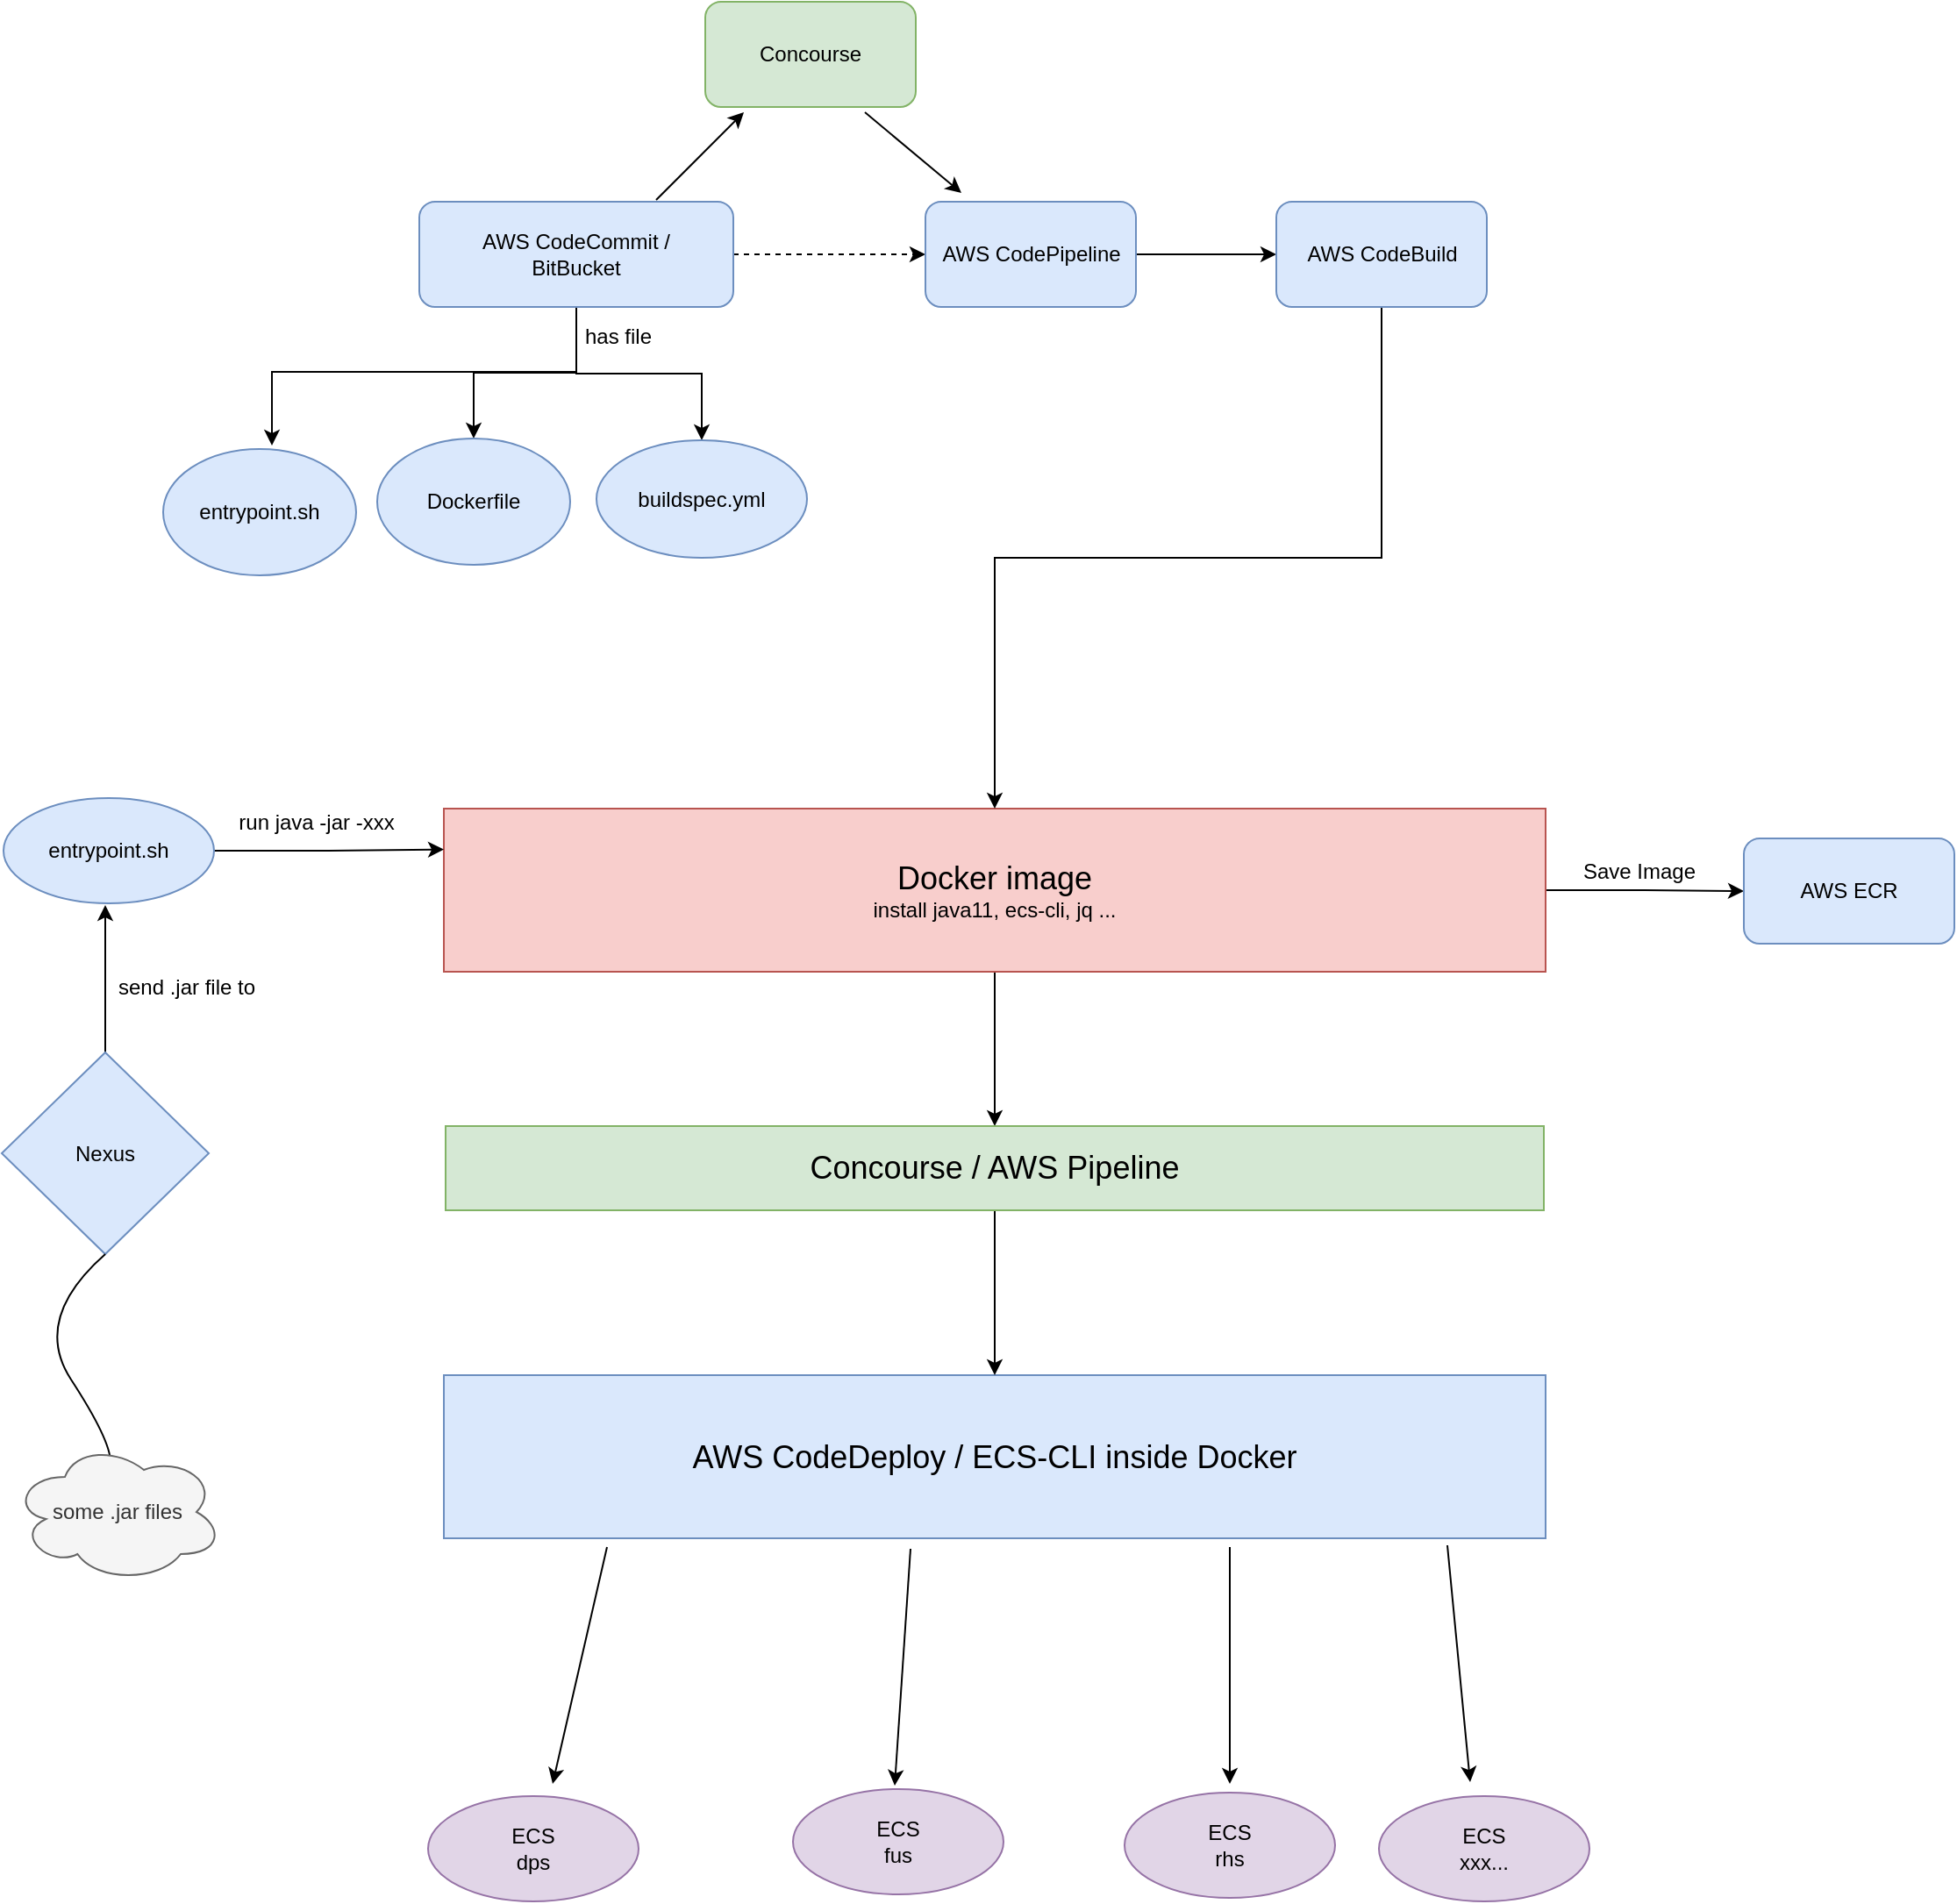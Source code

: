 <mxfile version="15.1.4" type="github">
  <diagram id="v5lT90WFvmj0IPNKoj7h" name="Page-1">
    <mxGraphModel dx="2228" dy="1304" grid="0" gridSize="10" guides="0" tooltips="0" connect="1" arrows="1" fold="1" page="0" pageScale="1" pageWidth="827" pageHeight="1169" math="0" shadow="0">
      <root>
        <mxCell id="0" />
        <mxCell id="1" parent="0" />
        <mxCell id="nxOyHm9exdvSJJ5YbCWH-77" style="edgeStyle=orthogonalEdgeStyle;rounded=0;orthogonalLoop=1;jettySize=auto;html=1;" edge="1" parent="1" source="nxOyHm9exdvSJJ5YbCWH-1" target="nxOyHm9exdvSJJ5YbCWH-75">
          <mxGeometry relative="1" as="geometry" />
        </mxCell>
        <mxCell id="nxOyHm9exdvSJJ5YbCWH-85" value="" style="edgeStyle=orthogonalEdgeStyle;rounded=0;orthogonalLoop=1;jettySize=auto;html=1;" edge="1" parent="1" source="nxOyHm9exdvSJJ5YbCWH-1" target="nxOyHm9exdvSJJ5YbCWH-84">
          <mxGeometry relative="1" as="geometry" />
        </mxCell>
        <mxCell id="nxOyHm9exdvSJJ5YbCWH-1" value="&lt;font style=&quot;font-size: 18px&quot;&gt;Docker image&lt;br&gt;&lt;/font&gt;install java11, ecs-cli, jq ..." style="rounded=0;whiteSpace=wrap;html=1;fillColor=#f8cecc;strokeColor=#b85450;" vertex="1" parent="1">
          <mxGeometry x="112" y="358" width="628" height="93" as="geometry" />
        </mxCell>
        <mxCell id="nxOyHm9exdvSJJ5YbCWH-3" value="ECS&lt;br&gt;dps" style="ellipse;whiteSpace=wrap;html=1;fillColor=#e1d5e7;strokeColor=#9673a6;" vertex="1" parent="1">
          <mxGeometry x="103" y="921" width="120" height="60" as="geometry" />
        </mxCell>
        <mxCell id="nxOyHm9exdvSJJ5YbCWH-7" value="ECS&lt;br&gt;fus" style="ellipse;whiteSpace=wrap;html=1;fillColor=#e1d5e7;strokeColor=#9673a6;" vertex="1" parent="1">
          <mxGeometry x="311" y="917" width="120" height="60" as="geometry" />
        </mxCell>
        <mxCell id="nxOyHm9exdvSJJ5YbCWH-8" value="ECS&lt;br&gt;rhs" style="ellipse;whiteSpace=wrap;html=1;fillColor=#e1d5e7;strokeColor=#9673a6;" vertex="1" parent="1">
          <mxGeometry x="500" y="919" width="120" height="60" as="geometry" />
        </mxCell>
        <mxCell id="nxOyHm9exdvSJJ5YbCWH-9" value="ECS&lt;br&gt;xxx..." style="ellipse;whiteSpace=wrap;html=1;fillColor=#e1d5e7;strokeColor=#9673a6;" vertex="1" parent="1">
          <mxGeometry x="645" y="921" width="120" height="60" as="geometry" />
        </mxCell>
        <mxCell id="nxOyHm9exdvSJJ5YbCWH-38" style="edgeStyle=orthogonalEdgeStyle;rounded=0;orthogonalLoop=1;jettySize=auto;html=1;" edge="1" parent="1" source="nxOyHm9exdvSJJ5YbCWH-11">
          <mxGeometry relative="1" as="geometry">
            <mxPoint x="-81" y="413" as="targetPoint" />
          </mxGeometry>
        </mxCell>
        <mxCell id="nxOyHm9exdvSJJ5YbCWH-11" value="Nexus" style="rhombus;whiteSpace=wrap;html=1;fillColor=#dae8fc;strokeColor=#6c8ebf;" vertex="1" parent="1">
          <mxGeometry x="-140" y="497" width="118" height="115" as="geometry" />
        </mxCell>
        <mxCell id="nxOyHm9exdvSJJ5YbCWH-23" value="" style="edgeStyle=orthogonalEdgeStyle;rounded=0;orthogonalLoop=1;jettySize=auto;html=1;" edge="1" parent="1" source="nxOyHm9exdvSJJ5YbCWH-15" target="nxOyHm9exdvSJJ5YbCWH-22">
          <mxGeometry relative="1" as="geometry" />
        </mxCell>
        <mxCell id="nxOyHm9exdvSJJ5YbCWH-31" value="" style="edgeStyle=orthogonalEdgeStyle;rounded=0;orthogonalLoop=1;jettySize=auto;html=1;" edge="1" parent="1" source="nxOyHm9exdvSJJ5YbCWH-15" target="nxOyHm9exdvSJJ5YbCWH-30">
          <mxGeometry relative="1" as="geometry" />
        </mxCell>
        <mxCell id="nxOyHm9exdvSJJ5YbCWH-45" value="" style="edgeStyle=orthogonalEdgeStyle;rounded=0;orthogonalLoop=1;jettySize=auto;html=1;dashed=1;" edge="1" parent="1" source="nxOyHm9exdvSJJ5YbCWH-15" target="nxOyHm9exdvSJJ5YbCWH-44">
          <mxGeometry relative="1" as="geometry" />
        </mxCell>
        <mxCell id="nxOyHm9exdvSJJ5YbCWH-66" style="edgeStyle=orthogonalEdgeStyle;rounded=0;orthogonalLoop=1;jettySize=auto;html=1;" edge="1" parent="1" source="nxOyHm9exdvSJJ5YbCWH-15">
          <mxGeometry relative="1" as="geometry">
            <mxPoint x="14" y="151" as="targetPoint" />
            <Array as="points">
              <mxPoint x="188" y="109" />
              <mxPoint x="14" y="109" />
            </Array>
          </mxGeometry>
        </mxCell>
        <mxCell id="nxOyHm9exdvSJJ5YbCWH-15" value="AWS CodeCommit /&lt;br&gt;BitBucket" style="rounded=1;whiteSpace=wrap;html=1;fillColor=#dae8fc;strokeColor=#6c8ebf;" vertex="1" parent="1">
          <mxGeometry x="98" y="12" width="179" height="60" as="geometry" />
        </mxCell>
        <mxCell id="nxOyHm9exdvSJJ5YbCWH-22" value="Dockerfile" style="ellipse;whiteSpace=wrap;html=1;rounded=1;strokeColor=#6c8ebf;fillColor=#dae8fc;" vertex="1" parent="1">
          <mxGeometry x="74" y="147" width="110" height="72" as="geometry" />
        </mxCell>
        <mxCell id="nxOyHm9exdvSJJ5YbCWH-25" value="has file" style="text;html=1;align=center;verticalAlign=middle;resizable=0;points=[];autosize=1;strokeColor=none;fillColor=none;" vertex="1" parent="1">
          <mxGeometry x="187" y="80" width="48" height="18" as="geometry" />
        </mxCell>
        <mxCell id="nxOyHm9exdvSJJ5YbCWH-30" value="buildspec.yml" style="ellipse;whiteSpace=wrap;html=1;rounded=1;strokeColor=#6c8ebf;fillColor=#dae8fc;" vertex="1" parent="1">
          <mxGeometry x="199" y="148" width="120" height="67" as="geometry" />
        </mxCell>
        <mxCell id="nxOyHm9exdvSJJ5YbCWH-68" style="edgeStyle=orthogonalEdgeStyle;rounded=0;orthogonalLoop=1;jettySize=auto;html=1;entryX=0;entryY=0.25;entryDx=0;entryDy=0;" edge="1" parent="1" source="nxOyHm9exdvSJJ5YbCWH-34" target="nxOyHm9exdvSJJ5YbCWH-1">
          <mxGeometry relative="1" as="geometry" />
        </mxCell>
        <mxCell id="nxOyHm9exdvSJJ5YbCWH-34" value="entrypoint.sh" style="ellipse;whiteSpace=wrap;html=1;rounded=1;strokeColor=#6c8ebf;fillColor=#dae8fc;" vertex="1" parent="1">
          <mxGeometry x="-139" y="352" width="120" height="60" as="geometry" />
        </mxCell>
        <mxCell id="nxOyHm9exdvSJJ5YbCWH-36" value="run java -jar -xxx" style="text;html=1;align=center;verticalAlign=middle;resizable=0;points=[];autosize=1;strokeColor=none;fillColor=none;" vertex="1" parent="1">
          <mxGeometry x="-11" y="357" width="99" height="18" as="geometry" />
        </mxCell>
        <mxCell id="nxOyHm9exdvSJJ5YbCWH-39" value="send .jar file to" style="text;html=1;align=center;verticalAlign=middle;resizable=0;points=[];autosize=1;strokeColor=none;fillColor=none;" vertex="1" parent="1">
          <mxGeometry x="-79" y="451" width="88" height="18" as="geometry" />
        </mxCell>
        <mxCell id="nxOyHm9exdvSJJ5YbCWH-40" value="" style="curved=1;endArrow=classic;html=1;exitX=0.5;exitY=1;exitDx=0;exitDy=0;" edge="1" parent="1" source="nxOyHm9exdvSJJ5YbCWH-11">
          <mxGeometry width="50" height="50" relative="1" as="geometry">
            <mxPoint x="-137" y="555" as="sourcePoint" />
            <mxPoint x="-78" y="737" as="targetPoint" />
            <Array as="points">
              <mxPoint x="-123" y="649" />
              <mxPoint x="-78" y="718" />
            </Array>
          </mxGeometry>
        </mxCell>
        <mxCell id="nxOyHm9exdvSJJ5YbCWH-13" value="some .jar files" style="ellipse;shape=cloud;whiteSpace=wrap;html=1;fillColor=#f5f5f5;strokeColor=#666666;fontColor=#333333;" vertex="1" parent="1">
          <mxGeometry x="-134" y="719" width="120" height="80" as="geometry" />
        </mxCell>
        <mxCell id="nxOyHm9exdvSJJ5YbCWH-47" value="" style="edgeStyle=orthogonalEdgeStyle;rounded=0;orthogonalLoop=1;jettySize=auto;html=1;" edge="1" parent="1" source="nxOyHm9exdvSJJ5YbCWH-44" target="nxOyHm9exdvSJJ5YbCWH-46">
          <mxGeometry relative="1" as="geometry" />
        </mxCell>
        <mxCell id="nxOyHm9exdvSJJ5YbCWH-44" value="AWS CodePipeline" style="whiteSpace=wrap;html=1;rounded=1;strokeColor=#6c8ebf;fillColor=#dae8fc;" vertex="1" parent="1">
          <mxGeometry x="386.5" y="12" width="120" height="60" as="geometry" />
        </mxCell>
        <mxCell id="nxOyHm9exdvSJJ5YbCWH-86" style="edgeStyle=orthogonalEdgeStyle;rounded=0;orthogonalLoop=1;jettySize=auto;html=1;" edge="1" parent="1" source="nxOyHm9exdvSJJ5YbCWH-46" target="nxOyHm9exdvSJJ5YbCWH-1">
          <mxGeometry relative="1" as="geometry" />
        </mxCell>
        <mxCell id="nxOyHm9exdvSJJ5YbCWH-46" value="AWS CodeBuild" style="whiteSpace=wrap;html=1;rounded=1;strokeColor=#6c8ebf;fillColor=#dae8fc;" vertex="1" parent="1">
          <mxGeometry x="586.5" y="12" width="120" height="60" as="geometry" />
        </mxCell>
        <mxCell id="nxOyHm9exdvSJJ5YbCWH-56" value="Save Image" style="text;html=1;align=center;verticalAlign=middle;resizable=0;points=[];autosize=1;strokeColor=none;fillColor=none;" vertex="1" parent="1">
          <mxGeometry x="756" y="385" width="74" height="18" as="geometry" />
        </mxCell>
        <mxCell id="nxOyHm9exdvSJJ5YbCWH-58" value="&lt;span style=&quot;font-size: 18px&quot;&gt;AWS CodeDeploy / ECS-CLI inside Docker&lt;/span&gt;" style="rounded=0;whiteSpace=wrap;html=1;fillColor=#dae8fc;strokeColor=#6c8ebf;" vertex="1" parent="1">
          <mxGeometry x="112" y="681" width="628" height="93" as="geometry" />
        </mxCell>
        <mxCell id="nxOyHm9exdvSJJ5YbCWH-60" value="" style="endArrow=classic;html=1;" edge="1" parent="1">
          <mxGeometry width="50" height="50" relative="1" as="geometry">
            <mxPoint x="205" y="779" as="sourcePoint" />
            <mxPoint x="174" y="914" as="targetPoint" />
          </mxGeometry>
        </mxCell>
        <mxCell id="nxOyHm9exdvSJJ5YbCWH-61" value="" style="endArrow=classic;html=1;" edge="1" parent="1">
          <mxGeometry width="50" height="50" relative="1" as="geometry">
            <mxPoint x="378" y="780" as="sourcePoint" />
            <mxPoint x="369" y="915" as="targetPoint" />
          </mxGeometry>
        </mxCell>
        <mxCell id="nxOyHm9exdvSJJ5YbCWH-62" value="" style="endArrow=classic;html=1;" edge="1" parent="1">
          <mxGeometry width="50" height="50" relative="1" as="geometry">
            <mxPoint x="560" y="779" as="sourcePoint" />
            <mxPoint x="560" y="914" as="targetPoint" />
          </mxGeometry>
        </mxCell>
        <mxCell id="nxOyHm9exdvSJJ5YbCWH-63" value="" style="endArrow=classic;html=1;" edge="1" parent="1">
          <mxGeometry width="50" height="50" relative="1" as="geometry">
            <mxPoint x="684" y="778" as="sourcePoint" />
            <mxPoint x="697" y="913" as="targetPoint" />
          </mxGeometry>
        </mxCell>
        <mxCell id="nxOyHm9exdvSJJ5YbCWH-67" value="entrypoint.sh" style="ellipse;whiteSpace=wrap;html=1;rounded=1;strokeColor=#6c8ebf;fillColor=#dae8fc;" vertex="1" parent="1">
          <mxGeometry x="-48" y="153" width="110" height="72" as="geometry" />
        </mxCell>
        <mxCell id="nxOyHm9exdvSJJ5YbCWH-69" value="" style="endArrow=classic;html=1;" edge="1" parent="1">
          <mxGeometry width="50" height="50" relative="1" as="geometry">
            <mxPoint x="233" y="11" as="sourcePoint" />
            <mxPoint x="283" y="-39" as="targetPoint" />
          </mxGeometry>
        </mxCell>
        <mxCell id="nxOyHm9exdvSJJ5YbCWH-70" value="Concourse" style="rounded=1;whiteSpace=wrap;html=1;fillColor=#d5e8d4;strokeColor=#82b366;" vertex="1" parent="1">
          <mxGeometry x="261" y="-102" width="120" height="60" as="geometry" />
        </mxCell>
        <mxCell id="nxOyHm9exdvSJJ5YbCWH-71" value="" style="endArrow=classic;html=1;" edge="1" parent="1">
          <mxGeometry width="50" height="50" relative="1" as="geometry">
            <mxPoint x="352" y="-39" as="sourcePoint" />
            <mxPoint x="407" y="7" as="targetPoint" />
          </mxGeometry>
        </mxCell>
        <mxCell id="nxOyHm9exdvSJJ5YbCWH-78" style="edgeStyle=orthogonalEdgeStyle;rounded=0;orthogonalLoop=1;jettySize=auto;html=1;entryX=0.5;entryY=0;entryDx=0;entryDy=0;" edge="1" parent="1" source="nxOyHm9exdvSJJ5YbCWH-75" target="nxOyHm9exdvSJJ5YbCWH-58">
          <mxGeometry relative="1" as="geometry" />
        </mxCell>
        <mxCell id="nxOyHm9exdvSJJ5YbCWH-75" value="&lt;span style=&quot;font-size: 18px&quot;&gt;Concourse / AWS Pipeline&lt;/span&gt;" style="rounded=0;whiteSpace=wrap;html=1;fillColor=#d5e8d4;strokeColor=#82b366;" vertex="1" parent="1">
          <mxGeometry x="113" y="539" width="626" height="48" as="geometry" />
        </mxCell>
        <mxCell id="nxOyHm9exdvSJJ5YbCWH-84" value="&lt;font face=&quot;helvetica&quot;&gt;AWS ECR&lt;br&gt;&lt;/font&gt;" style="rounded=1;whiteSpace=wrap;html=1;fillColor=#dae8fc;strokeColor=#6c8ebf;" vertex="1" parent="1">
          <mxGeometry x="853" y="375" width="120" height="60" as="geometry" />
        </mxCell>
      </root>
    </mxGraphModel>
  </diagram>
</mxfile>
